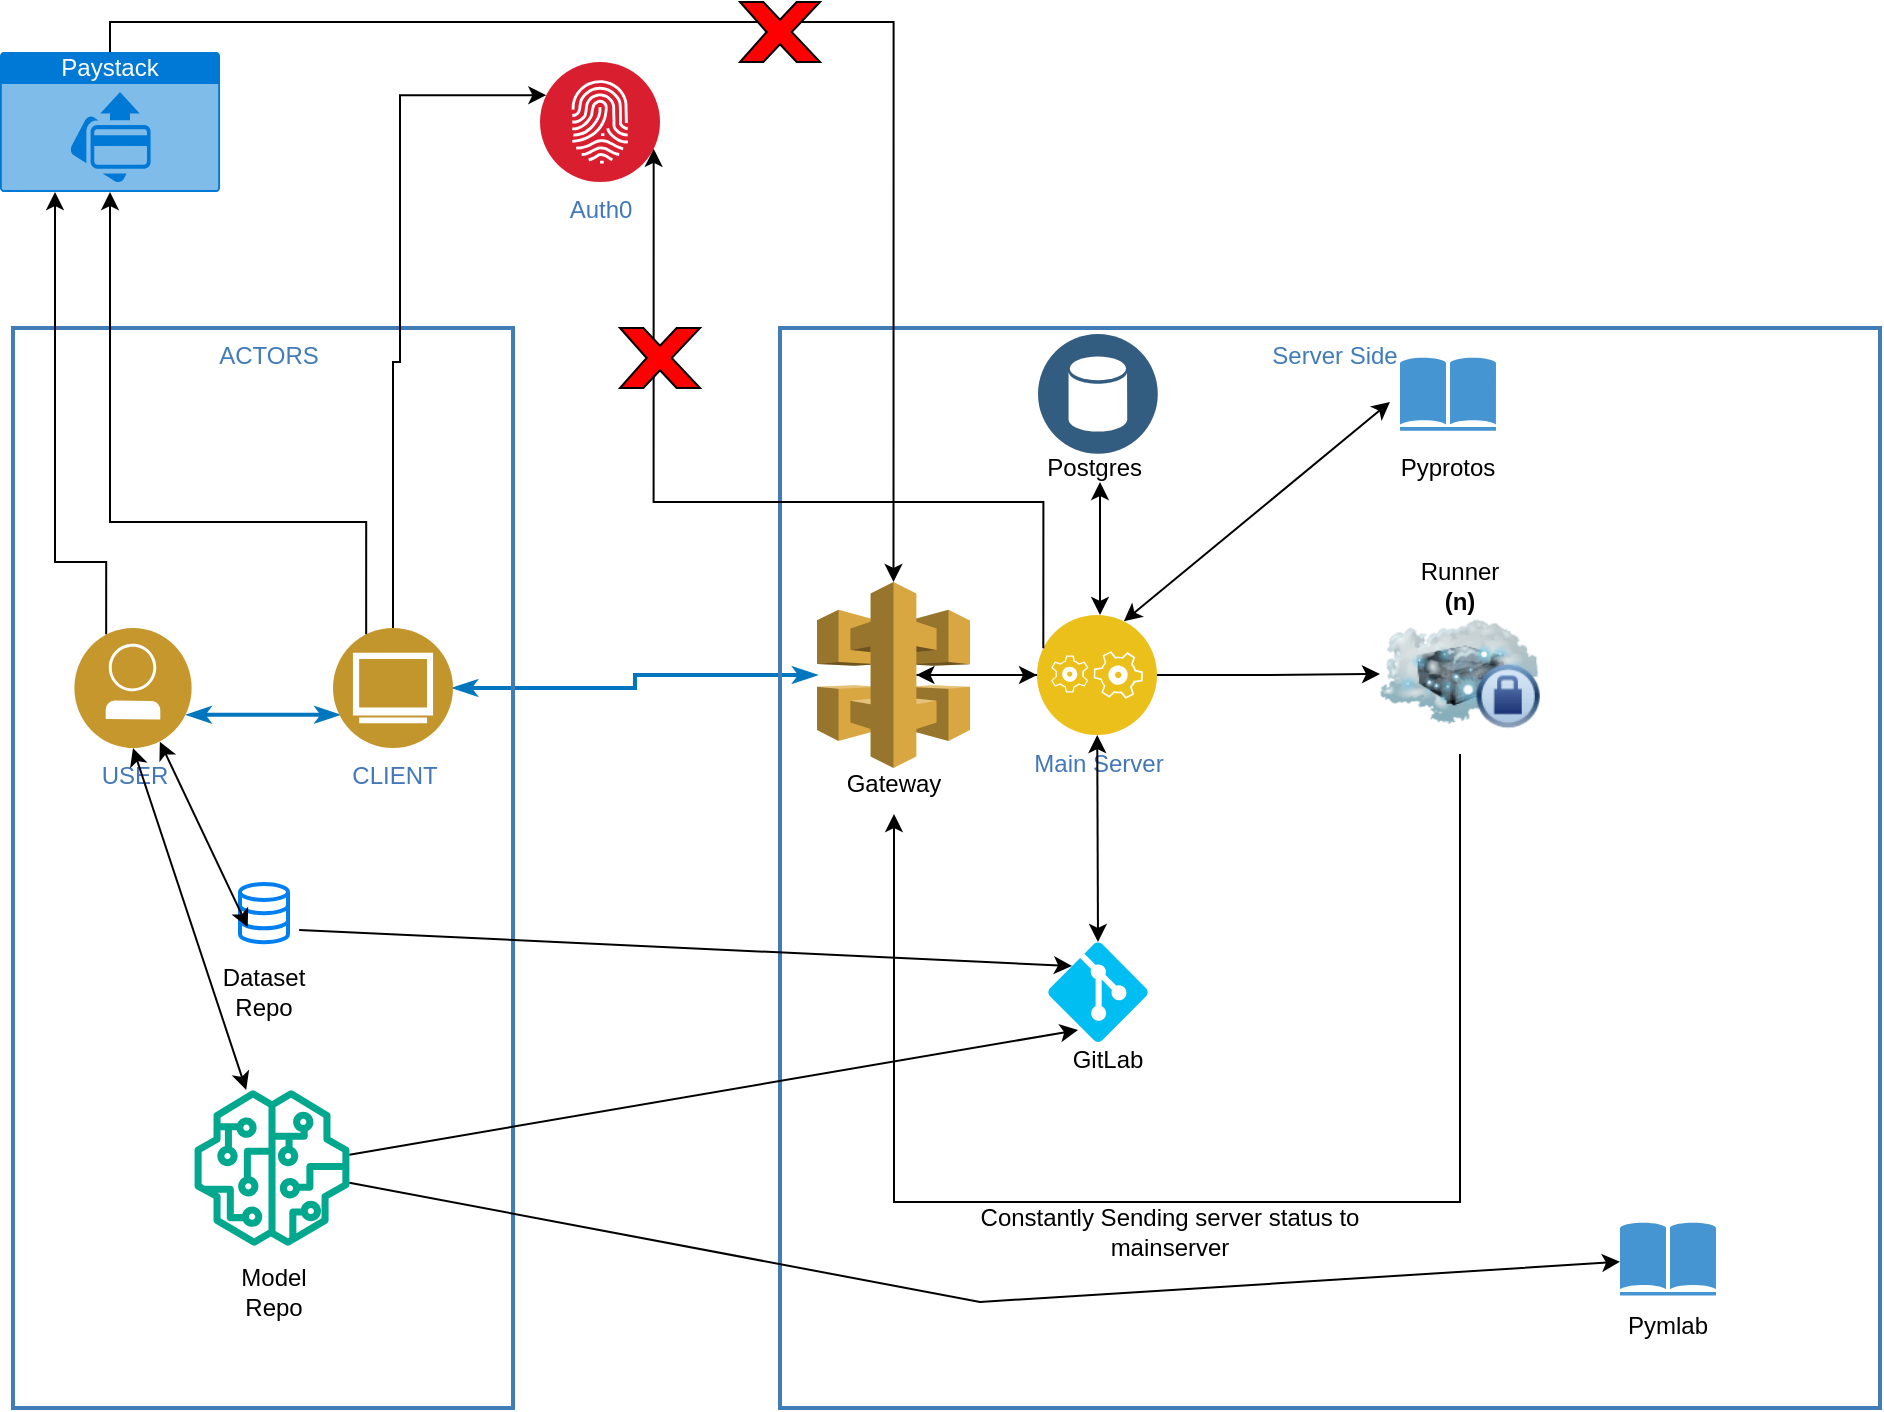 <mxfile version="24.7.5">
  <diagram id="eIo0H9kK7ql945uVP1NC" name="Page-1">
    <mxGraphModel dx="1793" dy="1134" grid="1" gridSize="10" guides="1" tooltips="1" connect="1" arrows="1" fold="1" page="1" pageScale="1" pageWidth="827" pageHeight="1169" math="0" shadow="0">
      <root>
        <mxCell id="0" />
        <mxCell id="1" parent="0" />
        <mxCell id="T21aQVliIUyU_0U-5JRh-47" value="" style="edgeStyle=orthogonalEdgeStyle;fontSize=12;html=1;endArrow=classicThin;endFill=1;rounded=0;strokeColor=#0076BE;strokeWidth=2;startArrow=classicThin;startFill=1;" parent="1" source="T21aQVliIUyU_0U-5JRh-4" target="v9aNqv9Ba_ugwJ2kK5Mm-1" edge="1">
          <mxGeometry width="60" height="60" relative="1" as="geometry">
            <mxPoint x="406.5" y="613" as="sourcePoint" />
            <mxPoint x="682" y="653" as="targetPoint" />
          </mxGeometry>
        </mxCell>
        <mxCell id="T21aQVliIUyU_0U-5JRh-36" value="ACTORS" style="swimlane;fontStyle=0;horizontal=1;collapsible=0;startSize=30;swimlaneLine=0;swimlaneFillColor=none;fillColor=none;rounded=0;whiteSpace=wrap;html=1;absoluteArcSize=1;arcSize=12;strokeColor=#417CB9;fontColor=#417CB9;verticalAlign=top;align=center;spacingLeft=5;dashed=0;strokeWidth=2;" parent="1" vertex="1">
          <mxGeometry x="376.5" y="473" width="250" height="540" as="geometry" />
        </mxCell>
        <mxCell id="T21aQVliIUyU_0U-5JRh-45" value="" style="edgeStyle=orthogonalEdgeStyle;fontSize=12;html=1;endArrow=classicThin;endFill=1;rounded=0;strokeColor=#0076BE;strokeWidth=2;startArrow=classicThin;startFill=1;exitX=1;exitY=0.75;exitDx=0;exitDy=0;entryX=0;entryY=0.75;entryDx=0;entryDy=0;" parent="T21aQVliIUyU_0U-5JRh-36" source="T21aQVliIUyU_0U-5JRh-2" target="T21aQVliIUyU_0U-5JRh-4" edge="1">
          <mxGeometry width="60" height="60" relative="1" as="geometry">
            <mxPoint x="-80" y="340" as="sourcePoint" />
            <mxPoint x="-20" y="280" as="targetPoint" />
          </mxGeometry>
        </mxCell>
        <mxCell id="T21aQVliIUyU_0U-5JRh-2" value="USER" style="aspect=fixed;perimeter=ellipsePerimeter;html=1;align=center;shadow=0;dashed=0;fontColor=#4277BB;labelBackgroundColor=#ffffff;fontSize=12;spacingTop=0;image;image=img/lib/ibm/blockchain/blockchain_developer.svg;" parent="T21aQVliIUyU_0U-5JRh-36" vertex="1">
          <mxGeometry x="30" y="150" width="60" height="60" as="geometry" />
        </mxCell>
        <mxCell id="T21aQVliIUyU_0U-5JRh-4" value="CLIENT" style="aspect=fixed;perimeter=ellipsePerimeter;html=1;align=center;shadow=0;dashed=0;fontColor=#4277BB;labelBackgroundColor=#ffffff;fontSize=12;spacingTop=0;image;image=img/lib/ibm/users/browser.svg;" parent="T21aQVliIUyU_0U-5JRh-36" vertex="1">
          <mxGeometry x="160" y="150" width="60" height="60" as="geometry" />
        </mxCell>
        <mxCell id="v9aNqv9Ba_ugwJ2kK5Mm-66" value="" style="sketch=0;outlineConnect=0;fontColor=#232F3E;gradientColor=none;fillColor=#01A88D;strokeColor=none;dashed=0;verticalLabelPosition=bottom;verticalAlign=top;align=center;html=1;fontSize=12;fontStyle=0;aspect=fixed;pointerEvents=1;shape=mxgraph.aws4.sagemaker_model;" vertex="1" parent="T21aQVliIUyU_0U-5JRh-36">
          <mxGeometry x="90.5" y="381" width="78" height="78" as="geometry" />
        </mxCell>
        <mxCell id="v9aNqv9Ba_ugwJ2kK5Mm-64" value="Model Repo" style="text;html=1;align=center;verticalAlign=middle;whiteSpace=wrap;rounded=0;" vertex="1" parent="T21aQVliIUyU_0U-5JRh-36">
          <mxGeometry x="100" y="467" width="60" height="30" as="geometry" />
        </mxCell>
        <mxCell id="v9aNqv9Ba_ugwJ2kK5Mm-67" value="" style="html=1;verticalLabelPosition=bottom;align=center;labelBackgroundColor=#ffffff;verticalAlign=top;strokeWidth=2;strokeColor=#0080F0;shadow=0;dashed=0;shape=mxgraph.ios7.icons.data;" vertex="1" parent="T21aQVliIUyU_0U-5JRh-36">
          <mxGeometry x="113.5" y="278" width="24" height="29.1" as="geometry" />
        </mxCell>
        <mxCell id="v9aNqv9Ba_ugwJ2kK5Mm-68" value="Dataset Repo" style="text;html=1;align=center;verticalAlign=middle;whiteSpace=wrap;rounded=0;" vertex="1" parent="T21aQVliIUyU_0U-5JRh-36">
          <mxGeometry x="95.5" y="317" width="60" height="30" as="geometry" />
        </mxCell>
        <mxCell id="v9aNqv9Ba_ugwJ2kK5Mm-74" value="" style="endArrow=classic;startArrow=classic;html=1;rounded=0;exitX=0.161;exitY=0.741;exitDx=0;exitDy=0;exitPerimeter=0;entryX=0.75;entryY=1;entryDx=0;entryDy=0;" edge="1" parent="T21aQVliIUyU_0U-5JRh-36" source="v9aNqv9Ba_ugwJ2kK5Mm-67" target="T21aQVliIUyU_0U-5JRh-2">
          <mxGeometry width="50" height="50" relative="1" as="geometry">
            <mxPoint x="13.5" y="278" as="sourcePoint" />
            <mxPoint x="63.5" y="228" as="targetPoint" />
          </mxGeometry>
        </mxCell>
        <mxCell id="v9aNqv9Ba_ugwJ2kK5Mm-75" value="" style="endArrow=classic;startArrow=classic;html=1;rounded=0;exitX=0.5;exitY=1;exitDx=0;exitDy=0;" edge="1" parent="T21aQVliIUyU_0U-5JRh-36" source="T21aQVliIUyU_0U-5JRh-2" target="v9aNqv9Ba_ugwJ2kK5Mm-66">
          <mxGeometry width="50" height="50" relative="1" as="geometry">
            <mxPoint x="295" y="317" as="sourcePoint" />
            <mxPoint x="85" y="417" as="targetPoint" />
          </mxGeometry>
        </mxCell>
        <mxCell id="T21aQVliIUyU_0U-5JRh-37" value="Server Side" style="swimlane;fontStyle=0;horizontal=1;collapsible=0;startSize=28;swimlaneLine=0;swimlaneFillColor=none;fillColor=none;rounded=0;whiteSpace=wrap;html=1;absoluteArcSize=1;arcSize=12;strokeColor=#417CB9;fontColor=#417CB9;verticalAlign=top;align=center;spacingLeft=5;dashed=0;strokeWidth=2;" parent="1" vertex="1">
          <mxGeometry x="760" y="473" width="550" height="540" as="geometry" />
        </mxCell>
        <mxCell id="v9aNqv9Ba_ugwJ2kK5Mm-48" style="edgeStyle=orthogonalEdgeStyle;rounded=0;orthogonalLoop=1;jettySize=auto;html=1;exitX=1;exitY=0.5;exitDx=0;exitDy=0;entryX=0;entryY=0.5;entryDx=0;entryDy=0;" edge="1" parent="T21aQVliIUyU_0U-5JRh-37" source="T21aQVliIUyU_0U-5JRh-11" target="v9aNqv9Ba_ugwJ2kK5Mm-46">
          <mxGeometry relative="1" as="geometry" />
        </mxCell>
        <mxCell id="T21aQVliIUyU_0U-5JRh-11" value="Main Server" style="aspect=fixed;perimeter=ellipsePerimeter;html=1;align=center;shadow=0;dashed=0;fontColor=#4277BB;labelBackgroundColor=#ffffff;fontSize=12;spacingTop=0;image;image=img/lib/ibm/applications/application_logic.svg;" parent="T21aQVliIUyU_0U-5JRh-37" vertex="1">
          <mxGeometry x="128.5" y="143.5" width="60" height="60" as="geometry" />
        </mxCell>
        <mxCell id="v9aNqv9Ba_ugwJ2kK5Mm-17" style="edgeStyle=orthogonalEdgeStyle;rounded=0;orthogonalLoop=1;jettySize=auto;html=1;exitX=0.65;exitY=0.5;exitDx=0;exitDy=0;exitPerimeter=0;entryX=0;entryY=0.5;entryDx=0;entryDy=0;" edge="1" parent="T21aQVliIUyU_0U-5JRh-37" source="v9aNqv9Ba_ugwJ2kK5Mm-1" target="T21aQVliIUyU_0U-5JRh-11">
          <mxGeometry relative="1" as="geometry" />
        </mxCell>
        <mxCell id="v9aNqv9Ba_ugwJ2kK5Mm-1" value="" style="outlineConnect=0;dashed=0;verticalLabelPosition=bottom;verticalAlign=top;align=center;html=1;shape=mxgraph.aws3.api_gateway;fillColor=#D9A741;gradientColor=none;" vertex="1" parent="T21aQVliIUyU_0U-5JRh-37">
          <mxGeometry x="18.5" y="127" width="76.5" height="93" as="geometry" />
        </mxCell>
        <mxCell id="v9aNqv9Ba_ugwJ2kK5Mm-19" style="edgeStyle=orthogonalEdgeStyle;rounded=0;orthogonalLoop=1;jettySize=auto;html=1;exitX=0;exitY=0.5;exitDx=0;exitDy=0;entryX=0.65;entryY=0.5;entryDx=0;entryDy=0;entryPerimeter=0;" edge="1" parent="T21aQVliIUyU_0U-5JRh-37" source="T21aQVliIUyU_0U-5JRh-11" target="v9aNqv9Ba_ugwJ2kK5Mm-1">
          <mxGeometry relative="1" as="geometry" />
        </mxCell>
        <mxCell id="v9aNqv9Ba_ugwJ2kK5Mm-25" value="" style="endArrow=classic;startArrow=classic;html=1;rounded=0;" edge="1" parent="T21aQVliIUyU_0U-5JRh-37">
          <mxGeometry width="50" height="50" relative="1" as="geometry">
            <mxPoint x="160" y="143.5" as="sourcePoint" />
            <mxPoint x="160" y="77" as="targetPoint" />
          </mxGeometry>
        </mxCell>
        <mxCell id="v9aNqv9Ba_ugwJ2kK5Mm-26" value="" style="image;aspect=fixed;perimeter=ellipsePerimeter;html=1;align=center;shadow=0;dashed=0;fontColor=#4277BB;labelBackgroundColor=default;fontSize=12;spacingTop=3;image=img/lib/ibm/data/data_services.svg;" vertex="1" parent="T21aQVliIUyU_0U-5JRh-37">
          <mxGeometry x="129" y="3" width="60" height="60" as="geometry" />
        </mxCell>
        <mxCell id="v9aNqv9Ba_ugwJ2kK5Mm-2" value="Gateway" style="text;html=1;align=center;verticalAlign=middle;whiteSpace=wrap;rounded=0;" vertex="1" parent="T21aQVliIUyU_0U-5JRh-37">
          <mxGeometry x="26.75" y="213" width="60" height="30" as="geometry" />
        </mxCell>
        <mxCell id="v9aNqv9Ba_ugwJ2kK5Mm-36" value="Postgres&amp;nbsp;" style="text;html=1;align=center;verticalAlign=middle;whiteSpace=wrap;rounded=0;" vertex="1" parent="T21aQVliIUyU_0U-5JRh-37">
          <mxGeometry x="128.5" y="55" width="60" height="30" as="geometry" />
        </mxCell>
        <mxCell id="v9aNqv9Ba_ugwJ2kK5Mm-37" value="" style="verticalLabelPosition=bottom;html=1;verticalAlign=top;align=center;strokeColor=none;fillColor=#00BEF2;shape=mxgraph.azure.git_repository;" vertex="1" parent="T21aQVliIUyU_0U-5JRh-37">
          <mxGeometry x="134" y="307" width="50" height="50" as="geometry" />
        </mxCell>
        <mxCell id="v9aNqv9Ba_ugwJ2kK5Mm-45" value="GitLab" style="text;html=1;align=center;verticalAlign=middle;whiteSpace=wrap;rounded=0;" vertex="1" parent="T21aQVliIUyU_0U-5JRh-37">
          <mxGeometry x="134" y="351" width="60" height="30" as="geometry" />
        </mxCell>
        <mxCell id="v9aNqv9Ba_ugwJ2kK5Mm-40" value="" style="endArrow=classic;startArrow=classic;html=1;rounded=0;entryX=0.5;entryY=0;entryDx=0;entryDy=0;entryPerimeter=0;" edge="1" parent="T21aQVliIUyU_0U-5JRh-37" source="T21aQVliIUyU_0U-5JRh-11" target="v9aNqv9Ba_ugwJ2kK5Mm-37">
          <mxGeometry width="50" height="50" relative="1" as="geometry">
            <mxPoint x="130" y="367" as="sourcePoint" />
            <mxPoint x="180" y="317" as="targetPoint" />
          </mxGeometry>
        </mxCell>
        <mxCell id="v9aNqv9Ba_ugwJ2kK5Mm-51" style="edgeStyle=orthogonalEdgeStyle;rounded=0;orthogonalLoop=1;jettySize=auto;html=1;exitX=0.5;exitY=1;exitDx=0;exitDy=0;" edge="1" parent="T21aQVliIUyU_0U-5JRh-37" source="v9aNqv9Ba_ugwJ2kK5Mm-46" target="v9aNqv9Ba_ugwJ2kK5Mm-2">
          <mxGeometry relative="1" as="geometry">
            <Array as="points">
              <mxPoint x="340" y="437" />
              <mxPoint x="57" y="437" />
            </Array>
          </mxGeometry>
        </mxCell>
        <mxCell id="v9aNqv9Ba_ugwJ2kK5Mm-46" value="" style="image;html=1;image=img/lib/clip_art/networking/Cloud_Server_Private_128x128.png" vertex="1" parent="T21aQVliIUyU_0U-5JRh-37">
          <mxGeometry x="300" y="133" width="80" height="80" as="geometry" />
        </mxCell>
        <mxCell id="v9aNqv9Ba_ugwJ2kK5Mm-47" value="Runner &lt;b&gt;(n)&lt;/b&gt;" style="text;html=1;align=center;verticalAlign=middle;whiteSpace=wrap;rounded=0;" vertex="1" parent="T21aQVliIUyU_0U-5JRh-37">
          <mxGeometry x="310" y="113.5" width="60" height="30" as="geometry" />
        </mxCell>
        <mxCell id="v9aNqv9Ba_ugwJ2kK5Mm-53" value="Constantly Sending server status to mainserver" style="text;html=1;align=center;verticalAlign=middle;whiteSpace=wrap;rounded=0;" vertex="1" parent="T21aQVliIUyU_0U-5JRh-37">
          <mxGeometry x="70" y="437" width="250" height="30" as="geometry" />
        </mxCell>
        <mxCell id="v9aNqv9Ba_ugwJ2kK5Mm-54" value="" style="shadow=0;dashed=0;html=1;strokeColor=none;fillColor=#4495D1;labelPosition=center;verticalLabelPosition=bottom;verticalAlign=top;align=center;outlineConnect=0;shape=mxgraph.veeam.library;" vertex="1" parent="T21aQVliIUyU_0U-5JRh-37">
          <mxGeometry x="310" y="14.6" width="48" height="36.8" as="geometry" />
        </mxCell>
        <mxCell id="v9aNqv9Ba_ugwJ2kK5Mm-55" value="Pyprotos" style="text;html=1;align=center;verticalAlign=middle;whiteSpace=wrap;rounded=0;" vertex="1" parent="T21aQVliIUyU_0U-5JRh-37">
          <mxGeometry x="304" y="55" width="60" height="30" as="geometry" />
        </mxCell>
        <mxCell id="v9aNqv9Ba_ugwJ2kK5Mm-58" value="" style="endArrow=classic;startArrow=classic;html=1;rounded=0;entryX=0.75;entryY=0;entryDx=0;entryDy=0;" edge="1" parent="T21aQVliIUyU_0U-5JRh-37" target="T21aQVliIUyU_0U-5JRh-11">
          <mxGeometry width="50" height="50" relative="1" as="geometry">
            <mxPoint x="305" y="37" as="sourcePoint" />
            <mxPoint x="189" y="156" as="targetPoint" />
          </mxGeometry>
        </mxCell>
        <mxCell id="v9aNqv9Ba_ugwJ2kK5Mm-76" value="" style="shadow=0;dashed=0;html=1;strokeColor=none;fillColor=#4495D1;labelPosition=center;verticalLabelPosition=bottom;verticalAlign=top;align=center;outlineConnect=0;shape=mxgraph.veeam.library;" vertex="1" parent="T21aQVliIUyU_0U-5JRh-37">
          <mxGeometry x="420" y="447" width="48" height="36.8" as="geometry" />
        </mxCell>
        <mxCell id="v9aNqv9Ba_ugwJ2kK5Mm-77" value="Pymlab" style="text;html=1;align=center;verticalAlign=middle;whiteSpace=wrap;rounded=0;" vertex="1" parent="T21aQVliIUyU_0U-5JRh-37">
          <mxGeometry x="414" y="483.8" width="60" height="30" as="geometry" />
        </mxCell>
        <mxCell id="T21aQVliIUyU_0U-5JRh-9" value="Auth0" style="aspect=fixed;perimeter=ellipsePerimeter;html=1;align=center;shadow=0;dashed=0;fontColor=#4277BB;labelBackgroundColor=#ffffff;fontSize=12;spacingTop=0;image;image=img/lib/ibm/blockchain/identity_access_manager.svg;" parent="1" vertex="1">
          <mxGeometry x="640" y="340" width="60" height="60" as="geometry" />
        </mxCell>
        <mxCell id="v9aNqv9Ba_ugwJ2kK5Mm-5" style="edgeStyle=orthogonalEdgeStyle;rounded=0;orthogonalLoop=1;jettySize=auto;html=1;exitX=0.5;exitY=0;exitDx=0;exitDy=0;entryX=0;entryY=0.25;entryDx=0;entryDy=0;" edge="1" parent="1" source="T21aQVliIUyU_0U-5JRh-4" target="T21aQVliIUyU_0U-5JRh-9">
          <mxGeometry relative="1" as="geometry">
            <Array as="points">
              <mxPoint x="567" y="490" />
              <mxPoint x="570" y="490" />
              <mxPoint x="570" y="357" />
            </Array>
          </mxGeometry>
        </mxCell>
        <mxCell id="v9aNqv9Ba_ugwJ2kK5Mm-59" style="edgeStyle=orthogonalEdgeStyle;rounded=0;orthogonalLoop=1;jettySize=auto;html=1;exitX=0;exitY=0.25;exitDx=0;exitDy=0;entryX=1;entryY=0.75;entryDx=0;entryDy=0;" edge="1" parent="1" source="T21aQVliIUyU_0U-5JRh-11" target="T21aQVliIUyU_0U-5JRh-9">
          <mxGeometry relative="1" as="geometry">
            <Array as="points">
              <mxPoint x="891" y="560" />
              <mxPoint x="697" y="560" />
            </Array>
          </mxGeometry>
        </mxCell>
        <mxCell id="v9aNqv9Ba_ugwJ2kK5Mm-60" value="" style="verticalLabelPosition=bottom;verticalAlign=top;html=1;shape=mxgraph.basic.x;fillColor=#FF0000;" vertex="1" parent="1">
          <mxGeometry x="680" y="473" width="40" height="30" as="geometry" />
        </mxCell>
        <mxCell id="v9aNqv9Ba_ugwJ2kK5Mm-72" value="" style="endArrow=classic;html=1;rounded=0;exitX=1.232;exitY=0.79;exitDx=0;exitDy=0;exitPerimeter=0;entryX=0.24;entryY=0.24;entryDx=0;entryDy=0;entryPerimeter=0;" edge="1" parent="1" source="v9aNqv9Ba_ugwJ2kK5Mm-67" target="v9aNqv9Ba_ugwJ2kK5Mm-37">
          <mxGeometry width="50" height="50" relative="1" as="geometry">
            <mxPoint x="890" y="840" as="sourcePoint" />
            <mxPoint x="940" y="790" as="targetPoint" />
          </mxGeometry>
        </mxCell>
        <mxCell id="v9aNqv9Ba_ugwJ2kK5Mm-73" value="" style="endArrow=classic;html=1;rounded=0;entryX=0.25;entryY=0;entryDx=0;entryDy=0;" edge="1" parent="1" source="v9aNqv9Ba_ugwJ2kK5Mm-66" target="v9aNqv9Ba_ugwJ2kK5Mm-45">
          <mxGeometry width="50" height="50" relative="1" as="geometry">
            <mxPoint x="526.93" y="850.01" as="sourcePoint" />
            <mxPoint x="912.93" y="868.01" as="targetPoint" />
          </mxGeometry>
        </mxCell>
        <mxCell id="v9aNqv9Ba_ugwJ2kK5Mm-78" value="" style="endArrow=classic;html=1;rounded=0;" edge="1" parent="1" source="v9aNqv9Ba_ugwJ2kK5Mm-66" target="v9aNqv9Ba_ugwJ2kK5Mm-76">
          <mxGeometry width="50" height="50" relative="1" as="geometry">
            <mxPoint x="890" y="840" as="sourcePoint" />
            <mxPoint x="940" y="790" as="targetPoint" />
            <Array as="points">
              <mxPoint x="860" y="960" />
            </Array>
          </mxGeometry>
        </mxCell>
        <mxCell id="v9aNqv9Ba_ugwJ2kK5Mm-80" value="Paystack" style="html=1;whiteSpace=wrap;strokeColor=none;fillColor=#0079D6;labelPosition=center;verticalLabelPosition=middle;verticalAlign=top;align=center;fontSize=12;outlineConnect=0;spacingTop=-6;fontColor=#FFFFFF;sketch=0;shape=mxgraph.sitemap.payment;" vertex="1" parent="1">
          <mxGeometry x="370" y="335" width="110" height="70" as="geometry" />
        </mxCell>
        <mxCell id="v9aNqv9Ba_ugwJ2kK5Mm-84" style="edgeStyle=orthogonalEdgeStyle;rounded=0;orthogonalLoop=1;jettySize=auto;html=1;exitX=0.25;exitY=0;exitDx=0;exitDy=0;entryX=0.5;entryY=1;entryDx=0;entryDy=0;entryPerimeter=0;" edge="1" parent="1" source="T21aQVliIUyU_0U-5JRh-4" target="v9aNqv9Ba_ugwJ2kK5Mm-80">
          <mxGeometry relative="1" as="geometry">
            <Array as="points">
              <mxPoint x="553" y="570" />
              <mxPoint x="425" y="570" />
            </Array>
          </mxGeometry>
        </mxCell>
        <mxCell id="v9aNqv9Ba_ugwJ2kK5Mm-85" style="edgeStyle=orthogonalEdgeStyle;rounded=0;orthogonalLoop=1;jettySize=auto;html=1;exitX=0.25;exitY=0;exitDx=0;exitDy=0;entryX=0.25;entryY=1;entryDx=0;entryDy=0;entryPerimeter=0;" edge="1" parent="1" source="T21aQVliIUyU_0U-5JRh-2" target="v9aNqv9Ba_ugwJ2kK5Mm-80">
          <mxGeometry relative="1" as="geometry">
            <Array as="points">
              <mxPoint x="423" y="590" />
              <mxPoint x="398" y="590" />
            </Array>
          </mxGeometry>
        </mxCell>
        <mxCell id="v9aNqv9Ba_ugwJ2kK5Mm-86" style="edgeStyle=orthogonalEdgeStyle;rounded=0;orthogonalLoop=1;jettySize=auto;html=1;entryX=0.5;entryY=0;entryDx=0;entryDy=0;entryPerimeter=0;exitX=0.5;exitY=0;exitDx=0;exitDy=0;exitPerimeter=0;" edge="1" parent="1" source="v9aNqv9Ba_ugwJ2kK5Mm-80" target="v9aNqv9Ba_ugwJ2kK5Mm-1">
          <mxGeometry relative="1" as="geometry">
            <mxPoint x="480" y="370" as="sourcePoint" />
            <Array as="points">
              <mxPoint x="425" y="320" />
              <mxPoint x="817" y="320" />
            </Array>
          </mxGeometry>
        </mxCell>
        <mxCell id="v9aNqv9Ba_ugwJ2kK5Mm-87" value="" style="verticalLabelPosition=bottom;verticalAlign=top;html=1;shape=mxgraph.basic.x;fillColor=#FF0000;" vertex="1" parent="1">
          <mxGeometry x="740" y="310" width="40" height="30" as="geometry" />
        </mxCell>
      </root>
    </mxGraphModel>
  </diagram>
</mxfile>
